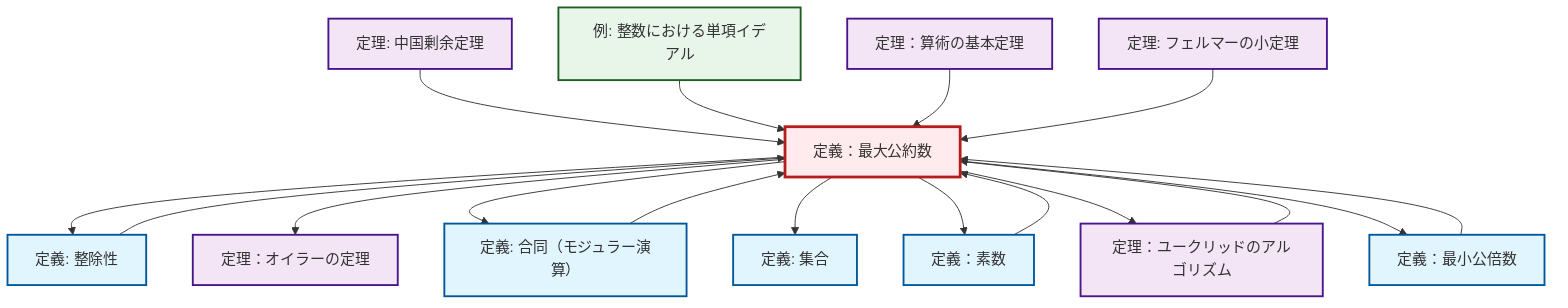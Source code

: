 graph TD
    classDef definition fill:#e1f5fe,stroke:#01579b,stroke-width:2px
    classDef theorem fill:#f3e5f5,stroke:#4a148c,stroke-width:2px
    classDef axiom fill:#fff3e0,stroke:#e65100,stroke-width:2px
    classDef example fill:#e8f5e9,stroke:#1b5e20,stroke-width:2px
    classDef current fill:#ffebee,stroke:#b71c1c,stroke-width:3px
    thm-fundamental-arithmetic["定理：算術の基本定理"]:::theorem
    def-lcm["定義：最小公倍数"]:::definition
    thm-euler["定理：オイラーの定理"]:::theorem
    thm-fermat-little["定理: フェルマーの小定理"]:::theorem
    thm-euclidean-algorithm["定理：ユークリッドのアルゴリズム"]:::theorem
    thm-chinese-remainder["定理: 中国剰余定理"]:::theorem
    def-prime["定義：素数"]:::definition
    def-congruence["定義: 合同（モジュラー演算）"]:::definition
    ex-principal-ideal["例: 整数における単項イデアル"]:::example
    def-gcd["定義：最大公約数"]:::definition
    def-divisibility["定義: 整除性"]:::definition
    def-set["定義: 集合"]:::definition
    def-gcd --> def-divisibility
    def-gcd --> thm-euler
    def-gcd --> def-congruence
    def-gcd --> def-set
    def-gcd --> def-prime
    def-gcd --> thm-euclidean-algorithm
    thm-chinese-remainder --> def-gcd
    thm-euclidean-algorithm --> def-gcd
    def-congruence --> def-gcd
    def-divisibility --> def-gcd
    def-lcm --> def-gcd
    def-prime --> def-gcd
    ex-principal-ideal --> def-gcd
    def-gcd --> def-lcm
    thm-fundamental-arithmetic --> def-gcd
    thm-fermat-little --> def-gcd
    class def-gcd current
